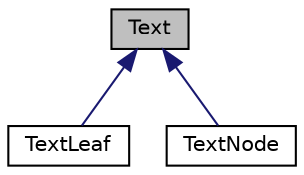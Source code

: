 digraph "Text"
{
 // LATEX_PDF_SIZE
  edge [fontname="Helvetica",fontsize="10",labelfontname="Helvetica",labelfontsize="10"];
  node [fontname="Helvetica",fontsize="10",shape=record];
  Node1 [label="Text",height=0.2,width=0.4,color="black", fillcolor="grey75", style="filled", fontcolor="black",tooltip="The data structure for documents."];
  Node1 -> Node2 [dir="back",color="midnightblue",fontsize="10",style="solid",fontname="Helvetica"];
  Node2 [label="TextLeaf",height=0.2,width=0.4,color="black", fillcolor="white", style="filled",URL="$classTextLeaf.html",tooltip=" "];
  Node1 -> Node3 [dir="back",color="midnightblue",fontsize="10",style="solid",fontname="Helvetica"];
  Node3 [label="TextNode",height=0.2,width=0.4,color="black", fillcolor="white", style="filled",URL="$classTextNode.html",tooltip=" "];
}
